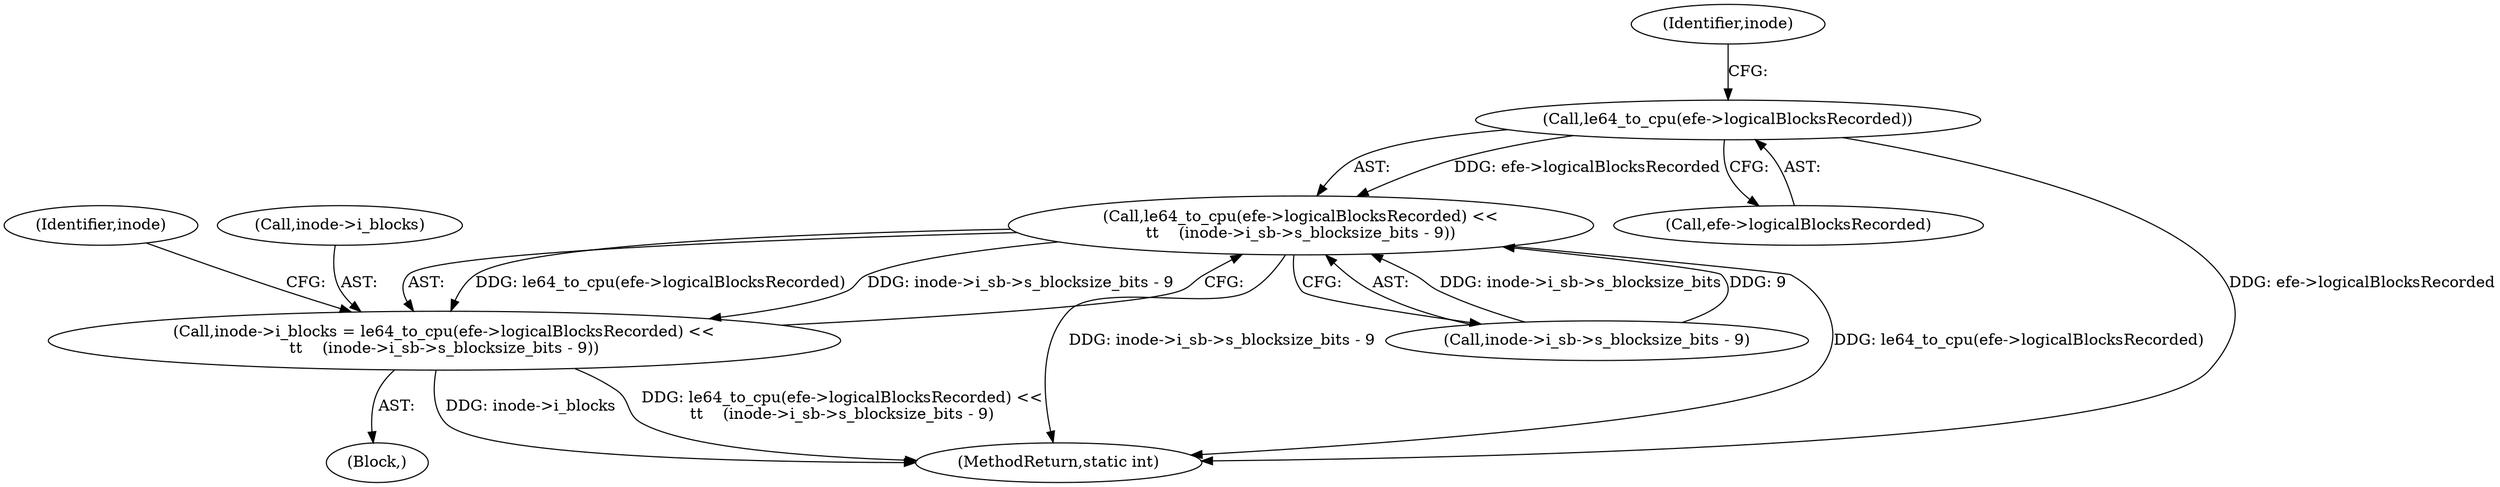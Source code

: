 digraph "0_linux_e159332b9af4b04d882dbcfe1bb0117f0a6d4b58@pointer" {
"1000874" [label="(Call,le64_to_cpu(efe->logicalBlocksRecorded))"];
"1000873" [label="(Call,le64_to_cpu(efe->logicalBlocksRecorded) <<\n\t\t    (inode->i_sb->s_blocksize_bits - 9))"];
"1000869" [label="(Call,inode->i_blocks = le64_to_cpu(efe->logicalBlocksRecorded) <<\n\t\t    (inode->i_sb->s_blocksize_bits - 9))"];
"1000873" [label="(Call,le64_to_cpu(efe->logicalBlocksRecorded) <<\n\t\t    (inode->i_sb->s_blocksize_bits - 9))"];
"1000868" [label="(Block,)"];
"1000874" [label="(Call,le64_to_cpu(efe->logicalBlocksRecorded))"];
"1000890" [label="(Identifier,inode)"];
"1000875" [label="(Call,efe->logicalBlocksRecorded)"];
"1000870" [label="(Call,inode->i_blocks)"];
"1000878" [label="(Call,inode->i_sb->s_blocksize_bits - 9)"];
"1001226" [label="(MethodReturn,static int)"];
"1000869" [label="(Call,inode->i_blocks = le64_to_cpu(efe->logicalBlocksRecorded) <<\n\t\t    (inode->i_sb->s_blocksize_bits - 9))"];
"1000881" [label="(Identifier,inode)"];
"1000874" -> "1000873"  [label="AST: "];
"1000874" -> "1000875"  [label="CFG: "];
"1000875" -> "1000874"  [label="AST: "];
"1000881" -> "1000874"  [label="CFG: "];
"1000874" -> "1001226"  [label="DDG: efe->logicalBlocksRecorded"];
"1000874" -> "1000873"  [label="DDG: efe->logicalBlocksRecorded"];
"1000873" -> "1000869"  [label="AST: "];
"1000873" -> "1000878"  [label="CFG: "];
"1000878" -> "1000873"  [label="AST: "];
"1000869" -> "1000873"  [label="CFG: "];
"1000873" -> "1001226"  [label="DDG: inode->i_sb->s_blocksize_bits - 9"];
"1000873" -> "1001226"  [label="DDG: le64_to_cpu(efe->logicalBlocksRecorded)"];
"1000873" -> "1000869"  [label="DDG: le64_to_cpu(efe->logicalBlocksRecorded)"];
"1000873" -> "1000869"  [label="DDG: inode->i_sb->s_blocksize_bits - 9"];
"1000878" -> "1000873"  [label="DDG: inode->i_sb->s_blocksize_bits"];
"1000878" -> "1000873"  [label="DDG: 9"];
"1000869" -> "1000868"  [label="AST: "];
"1000870" -> "1000869"  [label="AST: "];
"1000890" -> "1000869"  [label="CFG: "];
"1000869" -> "1001226"  [label="DDG: inode->i_blocks"];
"1000869" -> "1001226"  [label="DDG: le64_to_cpu(efe->logicalBlocksRecorded) <<\n\t\t    (inode->i_sb->s_blocksize_bits - 9)"];
}
